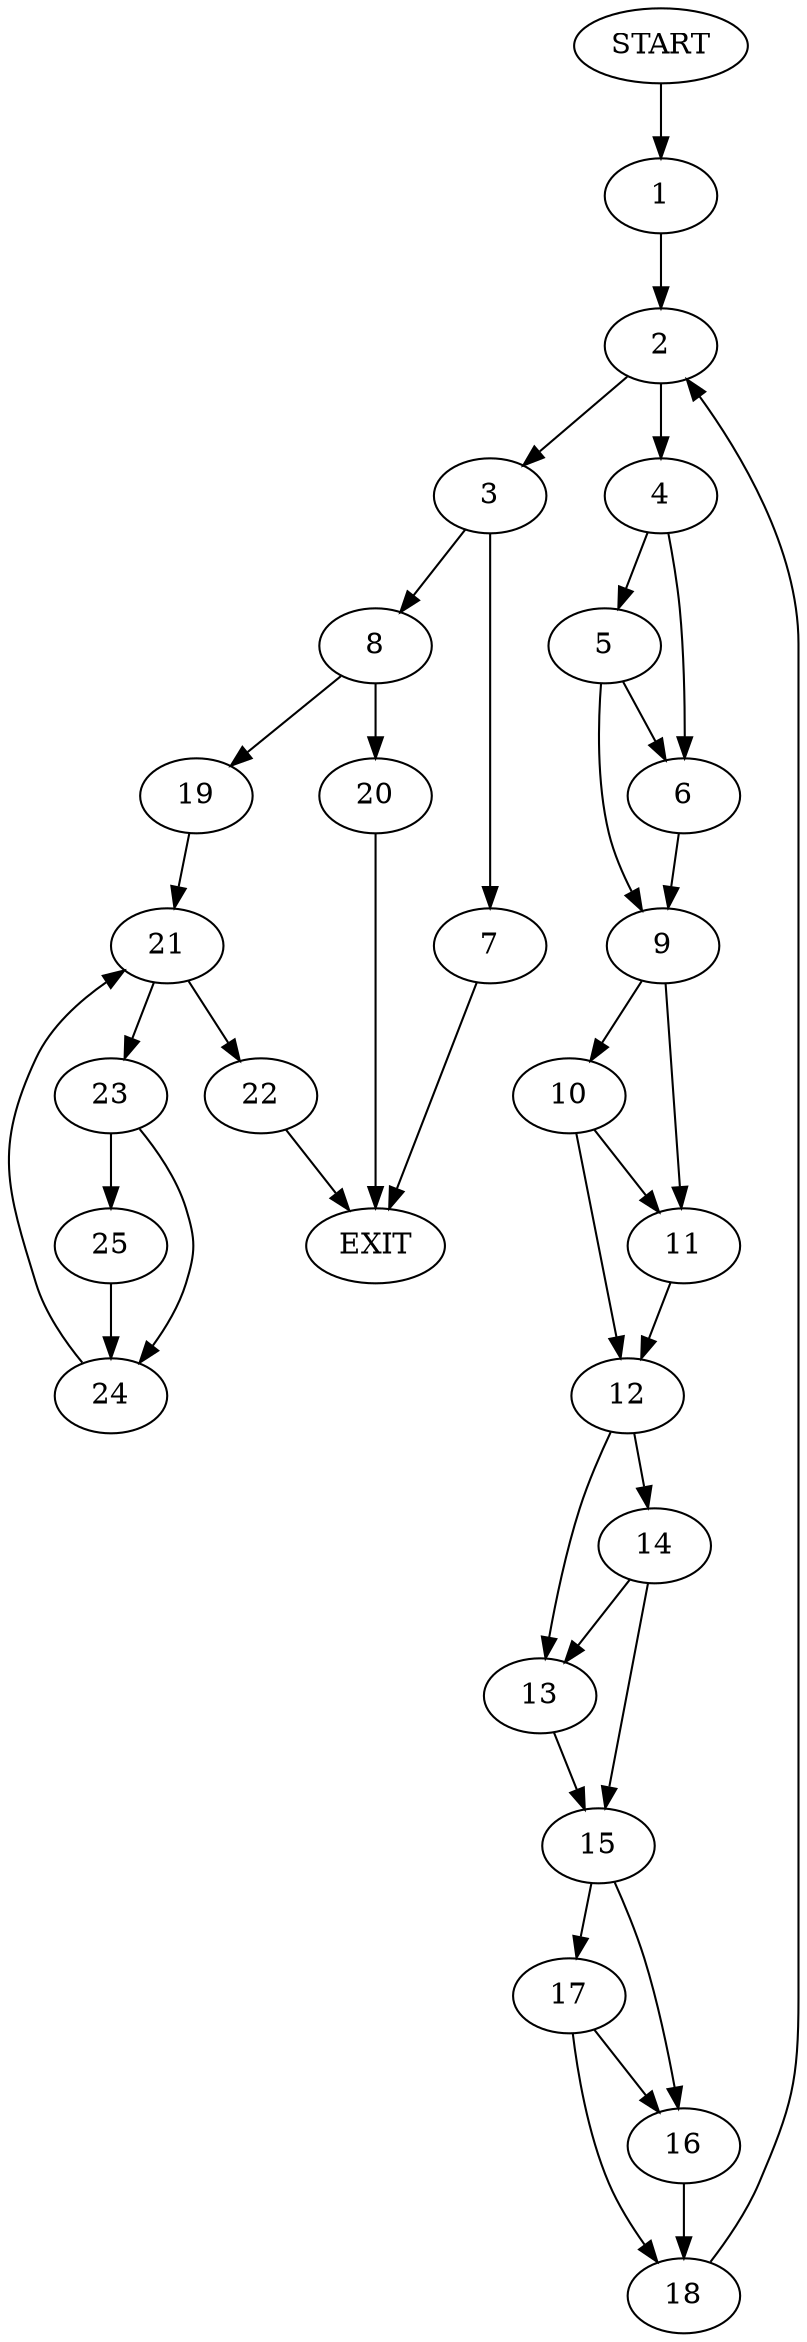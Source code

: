 digraph {
0 [label="START"]
26 [label="EXIT"]
0 -> 1
1 -> 2
2 -> 3
2 -> 4
4 -> 5
4 -> 6
3 -> 7
3 -> 8
5 -> 9
5 -> 6
6 -> 9
9 -> 10
9 -> 11
10 -> 11
10 -> 12
11 -> 12
12 -> 13
12 -> 14
14 -> 13
14 -> 15
13 -> 15
15 -> 16
15 -> 17
16 -> 18
17 -> 16
17 -> 18
18 -> 2
8 -> 19
8 -> 20
7 -> 26
20 -> 26
19 -> 21
21 -> 22
21 -> 23
23 -> 24
23 -> 25
22 -> 26
25 -> 24
24 -> 21
}

